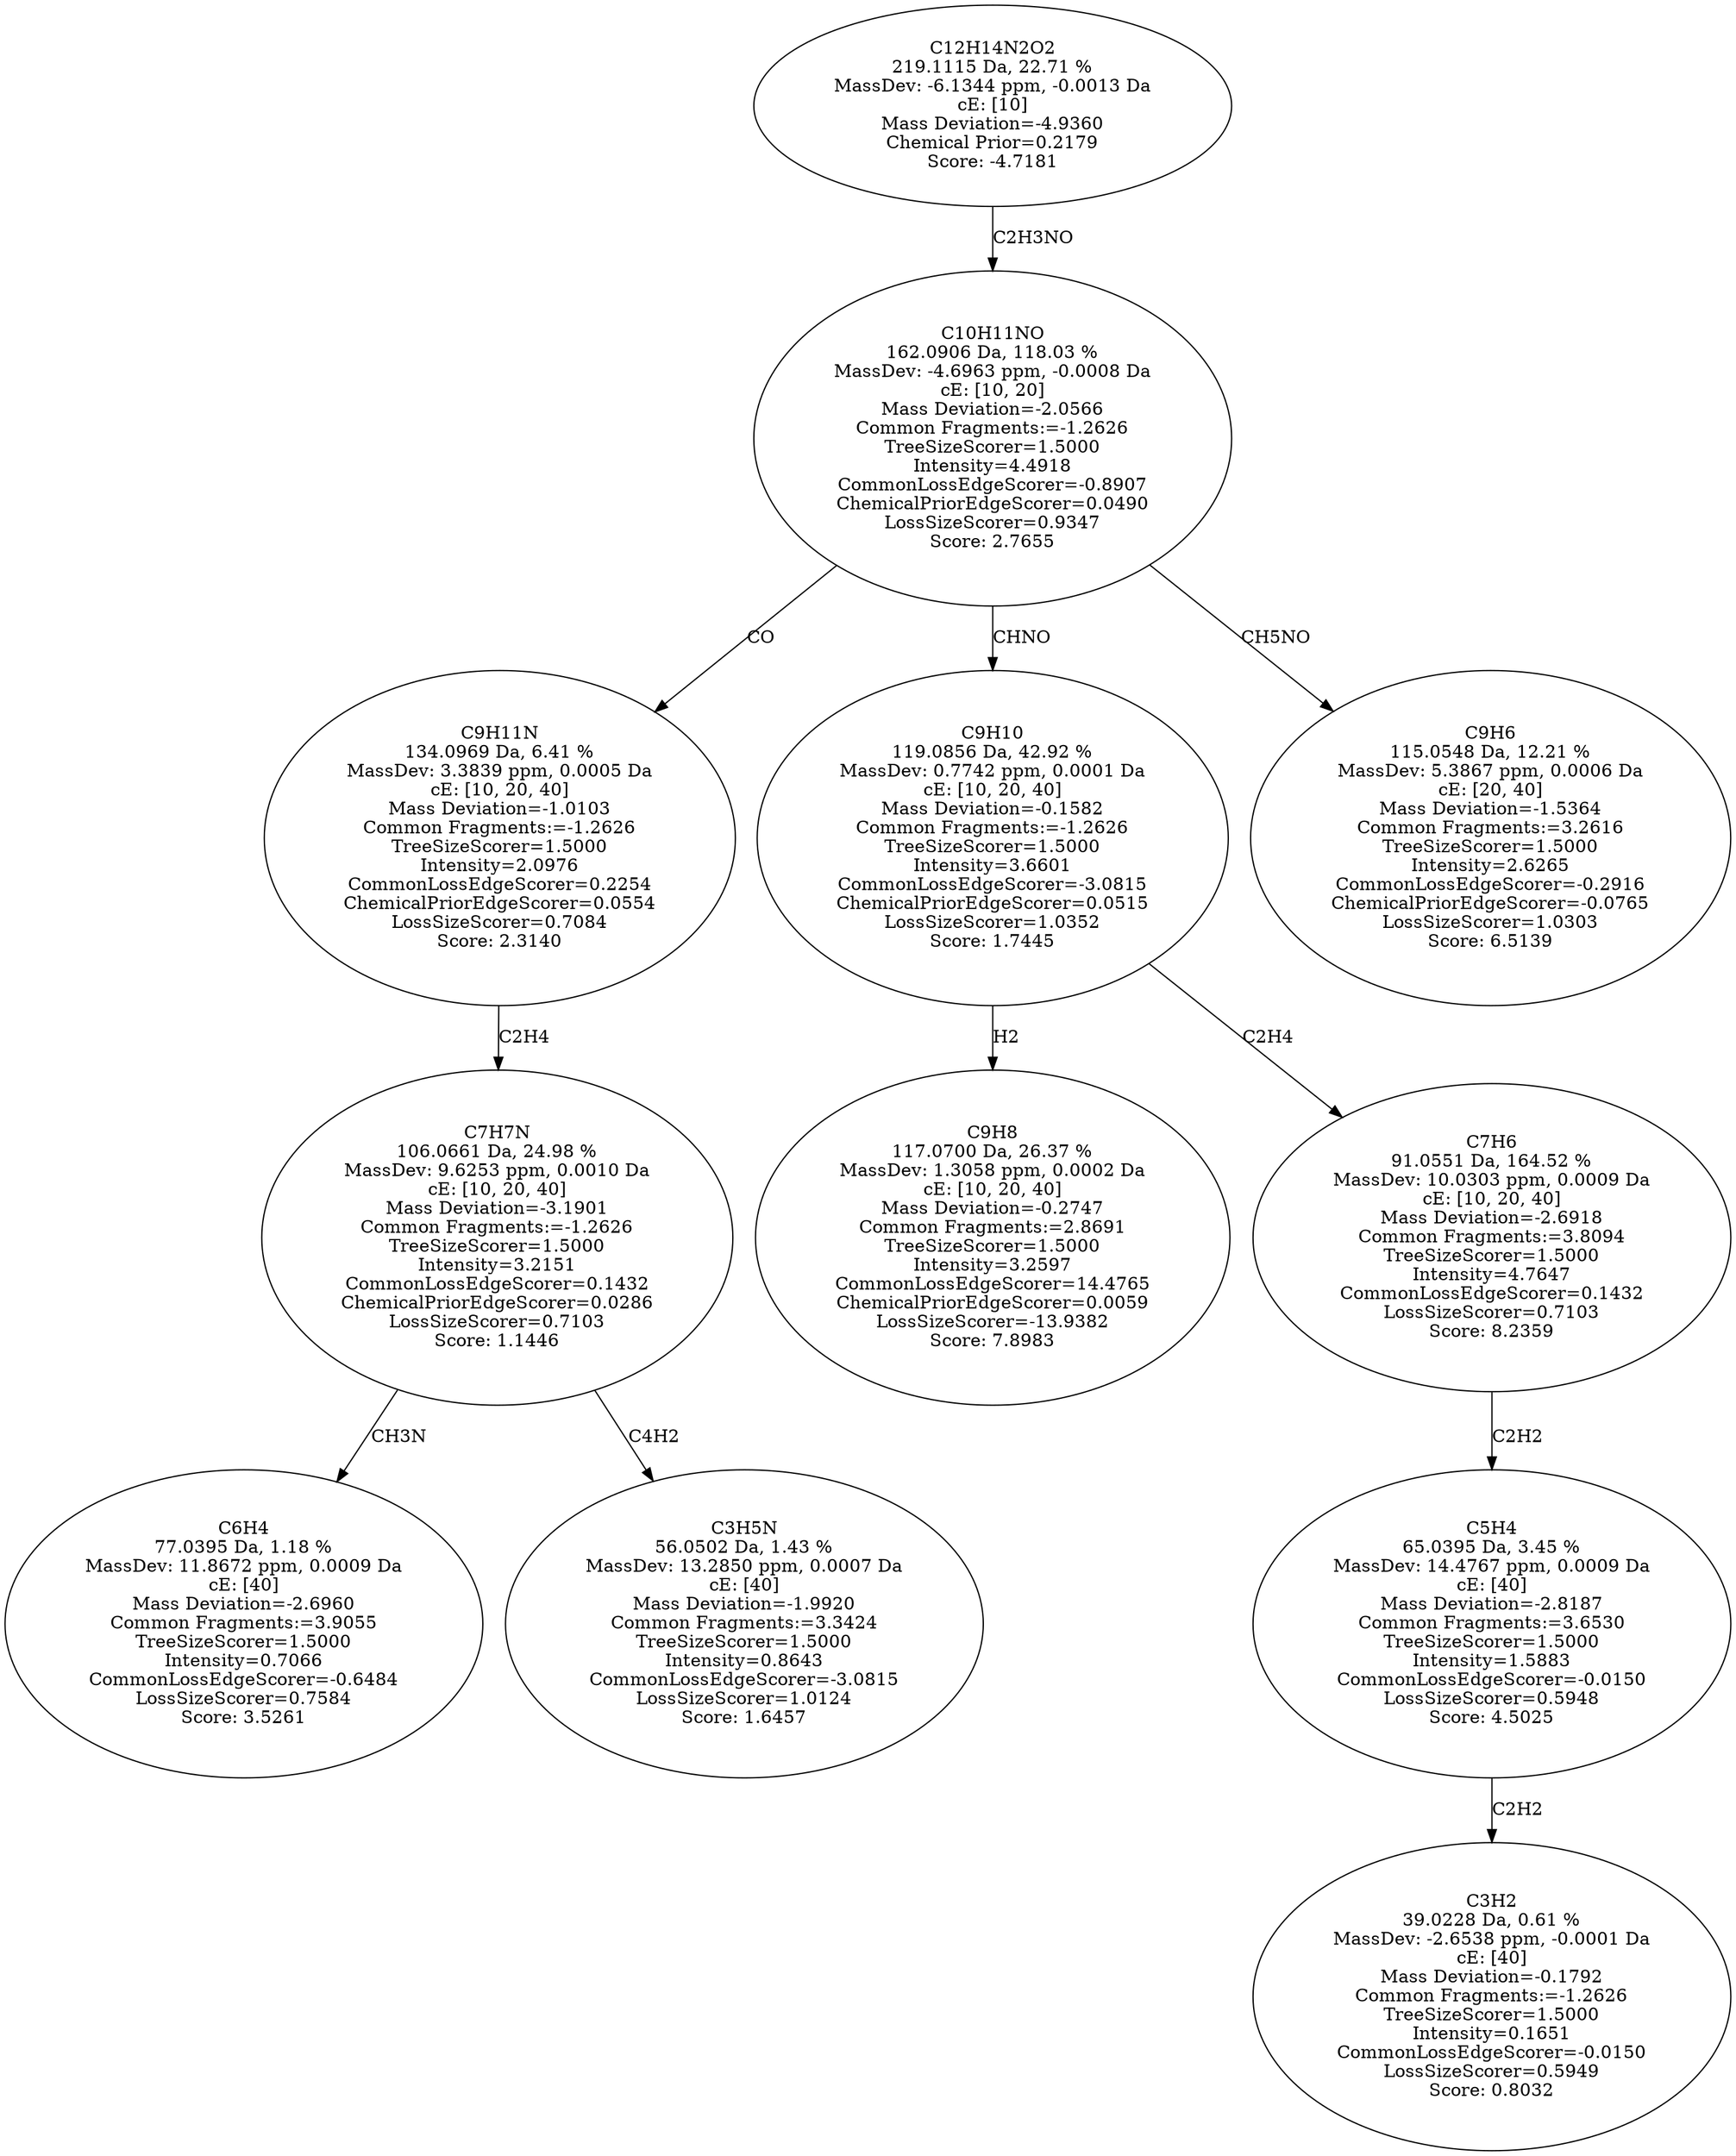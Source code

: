 strict digraph {
v1 [label="C6H4\n77.0395 Da, 1.18 %\nMassDev: 11.8672 ppm, 0.0009 Da\ncE: [40]\nMass Deviation=-2.6960\nCommon Fragments:=3.9055\nTreeSizeScorer=1.5000\nIntensity=0.7066\nCommonLossEdgeScorer=-0.6484\nLossSizeScorer=0.7584\nScore: 3.5261"];
v2 [label="C3H5N\n56.0502 Da, 1.43 %\nMassDev: 13.2850 ppm, 0.0007 Da\ncE: [40]\nMass Deviation=-1.9920\nCommon Fragments:=3.3424\nTreeSizeScorer=1.5000\nIntensity=0.8643\nCommonLossEdgeScorer=-3.0815\nLossSizeScorer=1.0124\nScore: 1.6457"];
v3 [label="C7H7N\n106.0661 Da, 24.98 %\nMassDev: 9.6253 ppm, 0.0010 Da\ncE: [10, 20, 40]\nMass Deviation=-3.1901\nCommon Fragments:=-1.2626\nTreeSizeScorer=1.5000\nIntensity=3.2151\nCommonLossEdgeScorer=0.1432\nChemicalPriorEdgeScorer=0.0286\nLossSizeScorer=0.7103\nScore: 1.1446"];
v4 [label="C9H11N\n134.0969 Da, 6.41 %\nMassDev: 3.3839 ppm, 0.0005 Da\ncE: [10, 20, 40]\nMass Deviation=-1.0103\nCommon Fragments:=-1.2626\nTreeSizeScorer=1.5000\nIntensity=2.0976\nCommonLossEdgeScorer=0.2254\nChemicalPriorEdgeScorer=0.0554\nLossSizeScorer=0.7084\nScore: 2.3140"];
v5 [label="C9H8\n117.0700 Da, 26.37 %\nMassDev: 1.3058 ppm, 0.0002 Da\ncE: [10, 20, 40]\nMass Deviation=-0.2747\nCommon Fragments:=2.8691\nTreeSizeScorer=1.5000\nIntensity=3.2597\nCommonLossEdgeScorer=14.4765\nChemicalPriorEdgeScorer=0.0059\nLossSizeScorer=-13.9382\nScore: 7.8983"];
v6 [label="C3H2\n39.0228 Da, 0.61 %\nMassDev: -2.6538 ppm, -0.0001 Da\ncE: [40]\nMass Deviation=-0.1792\nCommon Fragments:=-1.2626\nTreeSizeScorer=1.5000\nIntensity=0.1651\nCommonLossEdgeScorer=-0.0150\nLossSizeScorer=0.5949\nScore: 0.8032"];
v7 [label="C5H4\n65.0395 Da, 3.45 %\nMassDev: 14.4767 ppm, 0.0009 Da\ncE: [40]\nMass Deviation=-2.8187\nCommon Fragments:=3.6530\nTreeSizeScorer=1.5000\nIntensity=1.5883\nCommonLossEdgeScorer=-0.0150\nLossSizeScorer=0.5948\nScore: 4.5025"];
v8 [label="C7H6\n91.0551 Da, 164.52 %\nMassDev: 10.0303 ppm, 0.0009 Da\ncE: [10, 20, 40]\nMass Deviation=-2.6918\nCommon Fragments:=3.8094\nTreeSizeScorer=1.5000\nIntensity=4.7647\nCommonLossEdgeScorer=0.1432\nLossSizeScorer=0.7103\nScore: 8.2359"];
v9 [label="C9H10\n119.0856 Da, 42.92 %\nMassDev: 0.7742 ppm, 0.0001 Da\ncE: [10, 20, 40]\nMass Deviation=-0.1582\nCommon Fragments:=-1.2626\nTreeSizeScorer=1.5000\nIntensity=3.6601\nCommonLossEdgeScorer=-3.0815\nChemicalPriorEdgeScorer=0.0515\nLossSizeScorer=1.0352\nScore: 1.7445"];
v10 [label="C9H6\n115.0548 Da, 12.21 %\nMassDev: 5.3867 ppm, 0.0006 Da\ncE: [20, 40]\nMass Deviation=-1.5364\nCommon Fragments:=3.2616\nTreeSizeScorer=1.5000\nIntensity=2.6265\nCommonLossEdgeScorer=-0.2916\nChemicalPriorEdgeScorer=-0.0765\nLossSizeScorer=1.0303\nScore: 6.5139"];
v11 [label="C10H11NO\n162.0906 Da, 118.03 %\nMassDev: -4.6963 ppm, -0.0008 Da\ncE: [10, 20]\nMass Deviation=-2.0566\nCommon Fragments:=-1.2626\nTreeSizeScorer=1.5000\nIntensity=4.4918\nCommonLossEdgeScorer=-0.8907\nChemicalPriorEdgeScorer=0.0490\nLossSizeScorer=0.9347\nScore: 2.7655"];
v12 [label="C12H14N2O2\n219.1115 Da, 22.71 %\nMassDev: -6.1344 ppm, -0.0013 Da\ncE: [10]\nMass Deviation=-4.9360\nChemical Prior=0.2179\nScore: -4.7181"];
v3 -> v1 [label="CH3N"];
v3 -> v2 [label="C4H2"];
v4 -> v3 [label="C2H4"];
v11 -> v4 [label="CO"];
v9 -> v5 [label="H2"];
v7 -> v6 [label="C2H2"];
v8 -> v7 [label="C2H2"];
v9 -> v8 [label="C2H4"];
v11 -> v9 [label="CHNO"];
v11 -> v10 [label="CH5NO"];
v12 -> v11 [label="C2H3NO"];
}